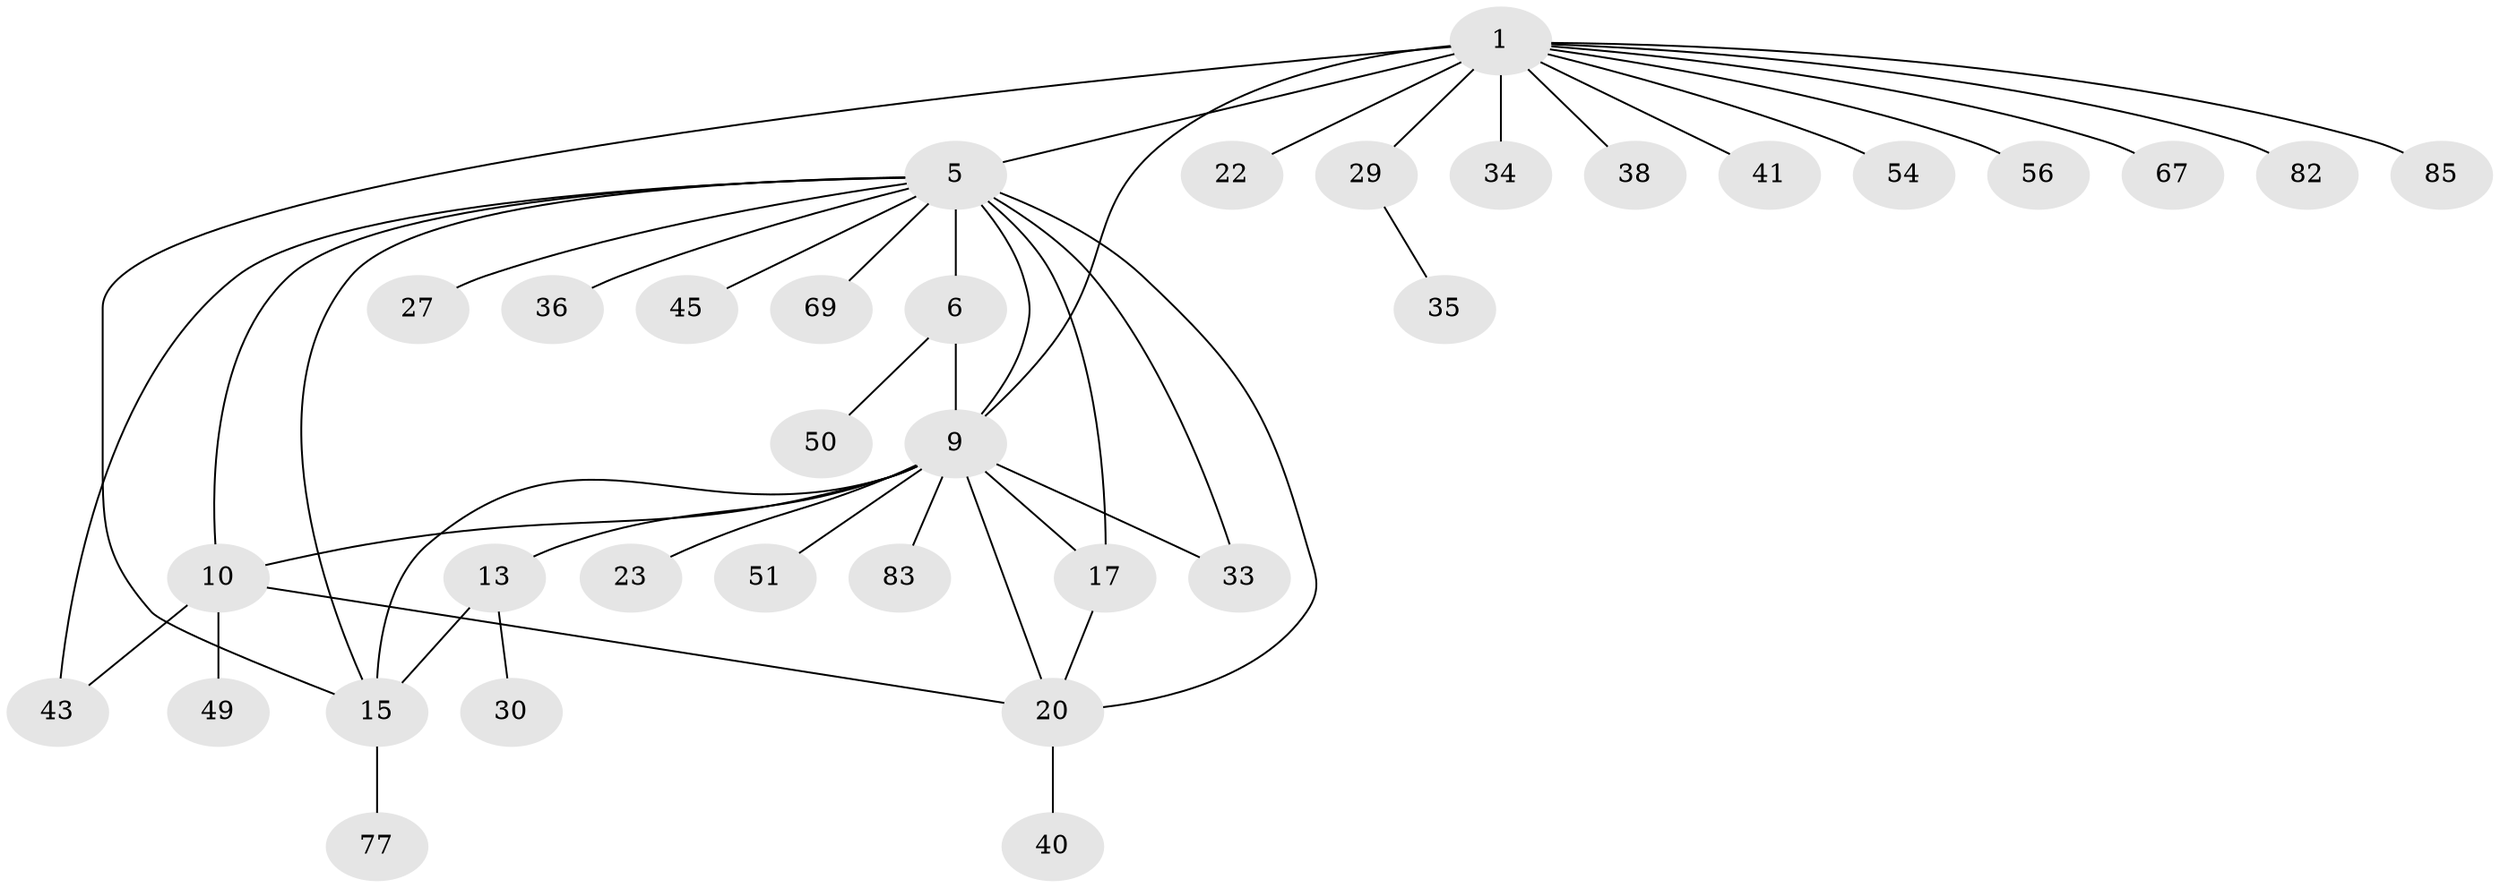 // original degree distribution, {6: 0.022988505747126436, 7: 0.034482758620689655, 11: 0.011494252873563218, 5: 0.04597701149425287, 14: 0.011494252873563218, 4: 0.04597701149425287, 10: 0.011494252873563218, 8: 0.011494252873563218, 9: 0.034482758620689655, 3: 0.05747126436781609, 1: 0.5977011494252874, 2: 0.11494252873563218}
// Generated by graph-tools (version 1.1) at 2025/19/03/04/25 18:19:56]
// undirected, 34 vertices, 45 edges
graph export_dot {
graph [start="1"]
  node [color=gray90,style=filled];
  1 [super="+3+2+61+86"];
  5 [super="+19+7+81+63+87+76"];
  6 [super="+60+71"];
  9 [super="+12+18+66+11"];
  10 [super="+48+28+58+79+73"];
  13 [super="+14+16"];
  15 [super="+46"];
  17;
  20 [super="+21+25"];
  22;
  23 [super="+75+37"];
  27;
  29;
  30;
  33 [super="+42"];
  34;
  35;
  36;
  38;
  40;
  41;
  43;
  45;
  49;
  50;
  51;
  54;
  56;
  67;
  69;
  77;
  82;
  83;
  85;
  1 -- 5;
  1 -- 34;
  1 -- 67;
  1 -- 41;
  1 -- 15 [weight=2];
  1 -- 82;
  1 -- 54;
  1 -- 56;
  1 -- 9 [weight=2];
  1 -- 85;
  1 -- 38;
  1 -- 22;
  1 -- 29;
  5 -- 6 [weight=3];
  5 -- 33;
  5 -- 36;
  5 -- 45;
  5 -- 9 [weight=2];
  5 -- 17;
  5 -- 20;
  5 -- 69;
  5 -- 43;
  5 -- 10;
  5 -- 27;
  5 -- 15;
  6 -- 50;
  6 -- 9;
  9 -- 10 [weight=3];
  9 -- 83;
  9 -- 23;
  9 -- 15;
  9 -- 17;
  9 -- 20;
  9 -- 33;
  9 -- 51;
  9 -- 13;
  10 -- 43;
  10 -- 49;
  10 -- 20;
  13 -- 15 [weight=3];
  13 -- 30;
  15 -- 77;
  17 -- 20;
  20 -- 40;
  29 -- 35;
}
